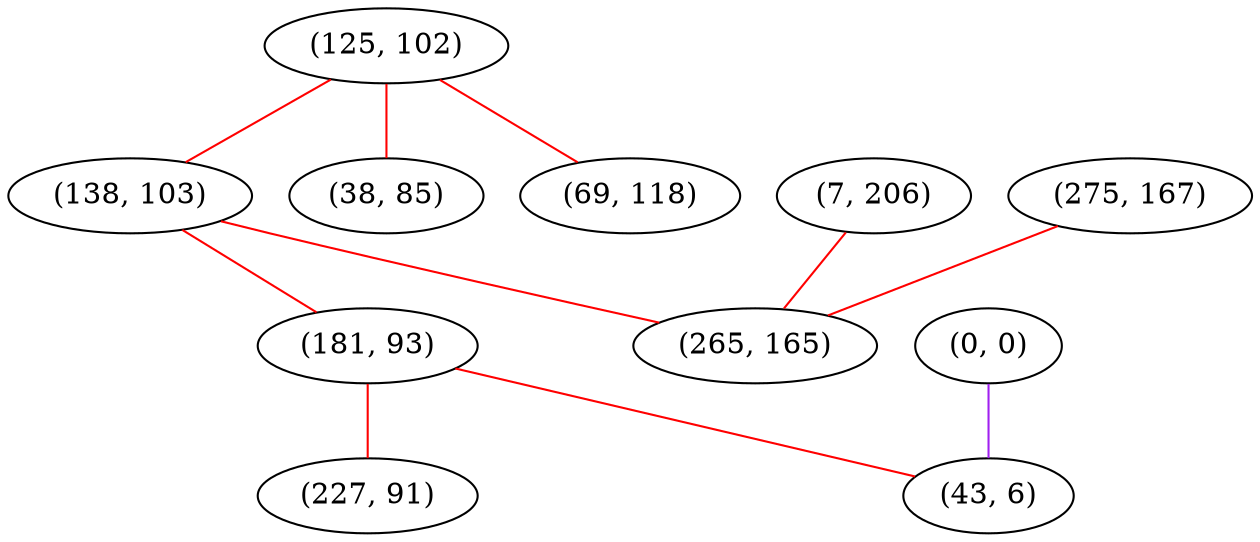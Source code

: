 graph "" {
"(125, 102)";
"(7, 206)";
"(0, 0)";
"(138, 103)";
"(275, 167)";
"(181, 93)";
"(38, 85)";
"(69, 118)";
"(265, 165)";
"(227, 91)";
"(43, 6)";
"(125, 102)" -- "(138, 103)"  [color=red, key=0, weight=1];
"(125, 102)" -- "(69, 118)"  [color=red, key=0, weight=1];
"(125, 102)" -- "(38, 85)"  [color=red, key=0, weight=1];
"(7, 206)" -- "(265, 165)"  [color=red, key=0, weight=1];
"(0, 0)" -- "(43, 6)"  [color=purple, key=0, weight=4];
"(138, 103)" -- "(265, 165)"  [color=red, key=0, weight=1];
"(138, 103)" -- "(181, 93)"  [color=red, key=0, weight=1];
"(275, 167)" -- "(265, 165)"  [color=red, key=0, weight=1];
"(181, 93)" -- "(227, 91)"  [color=red, key=0, weight=1];
"(181, 93)" -- "(43, 6)"  [color=red, key=0, weight=1];
}
